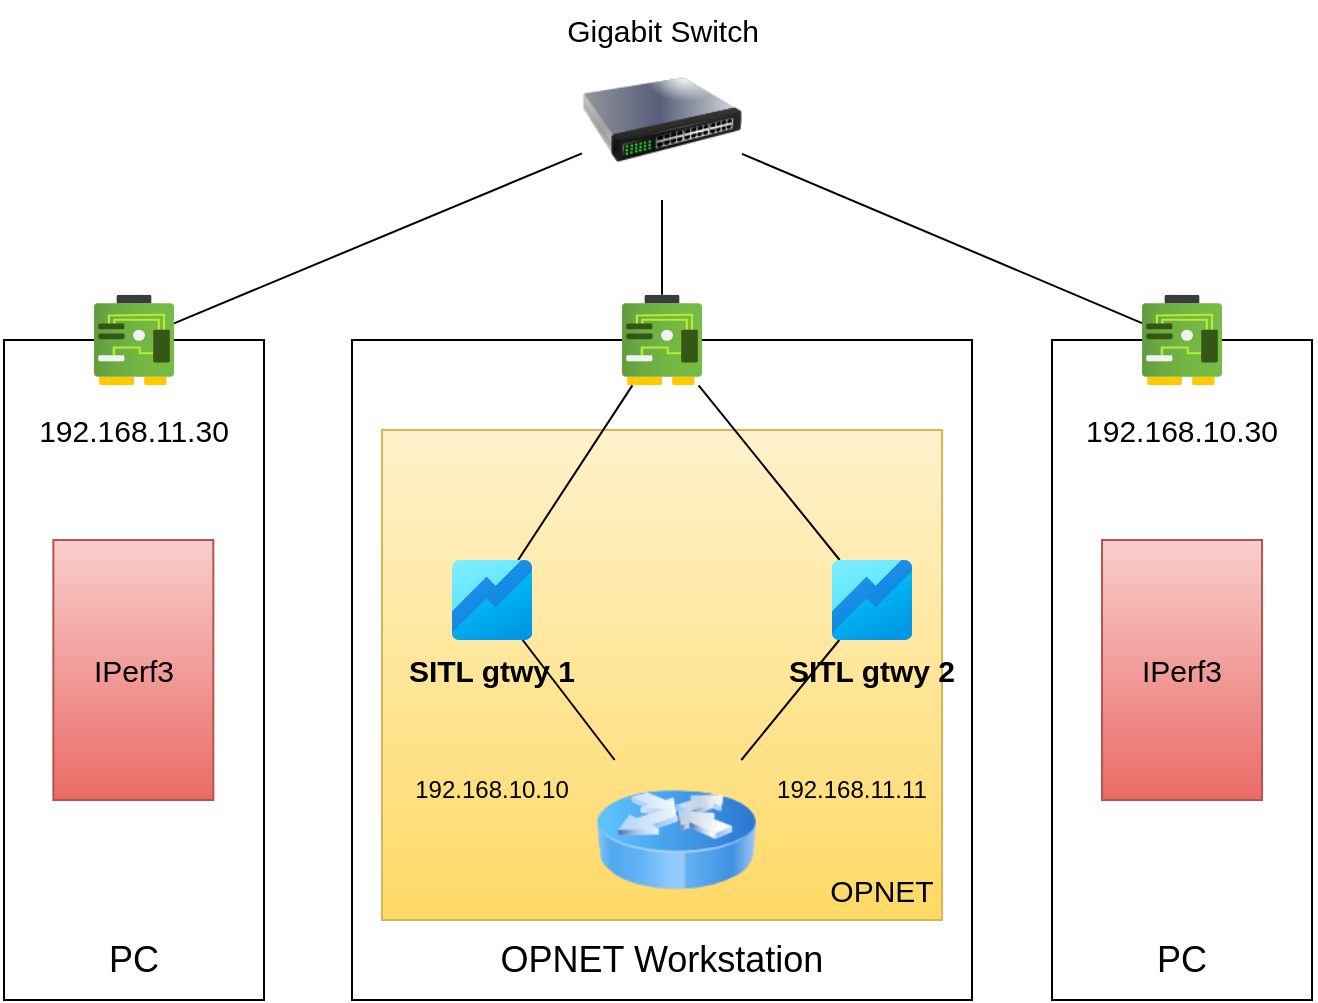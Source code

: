 <mxfile version="19.0.1" type="device"><diagram id="gCUjaA-SKreLeqxeahTD" name="第 1 页"><mxGraphModel dx="569" dy="394" grid="1" gridSize="10" guides="1" tooltips="1" connect="1" arrows="1" fold="1" page="1" pageScale="1" pageWidth="827" pageHeight="1169" math="0" shadow="0"><root><mxCell id="0"/><mxCell id="1" parent="0"/><mxCell id="RSlu6y65Yvx0KPOdVdp_-2" value="" style="rounded=0;whiteSpace=wrap;html=1;" vertex="1" parent="1"><mxGeometry x="240" y="360" width="310" height="330" as="geometry"/></mxCell><mxCell id="RSlu6y65Yvx0KPOdVdp_-28" value="" style="rounded=0;whiteSpace=wrap;html=1;fontSize=15;fillColor=#fff2cc;gradientColor=#ffd966;strokeColor=#d6b656;" vertex="1" parent="1"><mxGeometry x="255" y="405" width="280" height="245" as="geometry"/></mxCell><mxCell id="RSlu6y65Yvx0KPOdVdp_-15" value="" style="rounded=0;whiteSpace=wrap;html=1;fontSize=18;" vertex="1" parent="1"><mxGeometry x="590" y="360" width="130" height="330" as="geometry"/></mxCell><mxCell id="RSlu6y65Yvx0KPOdVdp_-8" style="rounded=0;orthogonalLoop=1;jettySize=auto;html=1;endArrow=none;endFill=0;" edge="1" parent="1" source="RSlu6y65Yvx0KPOdVdp_-1" target="RSlu6y65Yvx0KPOdVdp_-6"><mxGeometry relative="1" as="geometry"/></mxCell><mxCell id="RSlu6y65Yvx0KPOdVdp_-1" value="" style="image;html=1;image=img/lib/clip_art/networking/Router_Icon_128x128.png" vertex="1" parent="1"><mxGeometry x="362" y="570" width="80" height="80" as="geometry"/></mxCell><mxCell id="RSlu6y65Yvx0KPOdVdp_-23" style="edgeStyle=none;rounded=0;orthogonalLoop=1;jettySize=auto;html=1;fontSize=15;endArrow=none;endFill=0;" edge="1" parent="1" source="RSlu6y65Yvx0KPOdVdp_-3" target="RSlu6y65Yvx0KPOdVdp_-5"><mxGeometry relative="1" as="geometry"/></mxCell><mxCell id="RSlu6y65Yvx0KPOdVdp_-3" value="" style="aspect=fixed;html=1;points=[];align=center;image;fontSize=12;image=img/lib/azure2/networking/Network_Interfaces.svg;rotation=90;" vertex="1" parent="1"><mxGeometry x="372.34" y="340" width="45.33" height="40" as="geometry"/></mxCell><mxCell id="RSlu6y65Yvx0KPOdVdp_-5" value="" style="image;html=1;image=img/lib/clip_art/networking/Switch_128x128.png" vertex="1" parent="1"><mxGeometry x="355" y="210" width="80" height="80" as="geometry"/></mxCell><mxCell id="RSlu6y65Yvx0KPOdVdp_-27" style="edgeStyle=none;rounded=0;orthogonalLoop=1;jettySize=auto;html=1;fontSize=15;endArrow=none;endFill=0;" edge="1" parent="1" source="RSlu6y65Yvx0KPOdVdp_-6" target="RSlu6y65Yvx0KPOdVdp_-3"><mxGeometry relative="1" as="geometry"/></mxCell><mxCell id="RSlu6y65Yvx0KPOdVdp_-6" value="" style="aspect=fixed;html=1;points=[];align=center;image;fontSize=12;image=img/lib/azure2/preview/Azure_Workbooks.svg;" vertex="1" parent="1"><mxGeometry x="480" y="470" width="40" height="40" as="geometry"/></mxCell><mxCell id="RSlu6y65Yvx0KPOdVdp_-26" style="edgeStyle=none;rounded=0;orthogonalLoop=1;jettySize=auto;html=1;fontSize=15;endArrow=none;endFill=0;" edge="1" parent="1" source="RSlu6y65Yvx0KPOdVdp_-7" target="RSlu6y65Yvx0KPOdVdp_-3"><mxGeometry relative="1" as="geometry"/></mxCell><mxCell id="RSlu6y65Yvx0KPOdVdp_-32" style="edgeStyle=none;rounded=0;orthogonalLoop=1;jettySize=auto;html=1;fontSize=15;endArrow=none;endFill=0;" edge="1" parent="1" source="RSlu6y65Yvx0KPOdVdp_-7" target="RSlu6y65Yvx0KPOdVdp_-1"><mxGeometry relative="1" as="geometry"/></mxCell><mxCell id="RSlu6y65Yvx0KPOdVdp_-7" value="" style="aspect=fixed;html=1;points=[];align=center;image;fontSize=12;image=img/lib/azure2/preview/Azure_Workbooks.svg;" vertex="1" parent="1"><mxGeometry x="290" y="470" width="40" height="40" as="geometry"/></mxCell><mxCell id="RSlu6y65Yvx0KPOdVdp_-11" value="192.168.11.11" style="text;html=1;strokeColor=none;fillColor=none;align=center;verticalAlign=middle;whiteSpace=wrap;rounded=0;" vertex="1" parent="1"><mxGeometry x="460" y="570" width="60" height="30" as="geometry"/></mxCell><mxCell id="RSlu6y65Yvx0KPOdVdp_-12" value="192.168.10.10" style="text;html=1;strokeColor=none;fillColor=none;align=center;verticalAlign=middle;whiteSpace=wrap;rounded=0;" vertex="1" parent="1"><mxGeometry x="280" y="570" width="60" height="30" as="geometry"/></mxCell><mxCell id="RSlu6y65Yvx0KPOdVdp_-13" value="192.168.10.30" style="text;html=1;strokeColor=none;fillColor=none;align=center;verticalAlign=middle;whiteSpace=wrap;rounded=0;fontSize=15;" vertex="1" parent="1"><mxGeometry x="625" y="390" width="60" height="30" as="geometry"/></mxCell><mxCell id="RSlu6y65Yvx0KPOdVdp_-14" value="OPNET Workstation" style="text;html=1;strokeColor=none;fillColor=none;align=center;verticalAlign=middle;whiteSpace=wrap;rounded=0;fontSize=18;" vertex="1" parent="1"><mxGeometry x="240" y="650" width="310" height="40" as="geometry"/></mxCell><mxCell id="RSlu6y65Yvx0KPOdVdp_-16" value="" style="rounded=0;whiteSpace=wrap;html=1;fontSize=18;" vertex="1" parent="1"><mxGeometry x="66" y="360" width="130" height="330" as="geometry"/></mxCell><mxCell id="RSlu6y65Yvx0KPOdVdp_-24" style="edgeStyle=none;rounded=0;orthogonalLoop=1;jettySize=auto;html=1;fontSize=15;endArrow=none;endFill=0;" edge="1" parent="1" source="RSlu6y65Yvx0KPOdVdp_-17" target="RSlu6y65Yvx0KPOdVdp_-5"><mxGeometry relative="1" as="geometry"/></mxCell><mxCell id="RSlu6y65Yvx0KPOdVdp_-17" value="" style="aspect=fixed;html=1;points=[];align=center;image;fontSize=12;image=img/lib/azure2/networking/Network_Interfaces.svg;rotation=90;" vertex="1" parent="1"><mxGeometry x="632.34" y="340" width="45.33" height="40" as="geometry"/></mxCell><mxCell id="RSlu6y65Yvx0KPOdVdp_-22" style="edgeStyle=none;rounded=0;orthogonalLoop=1;jettySize=auto;html=1;fontSize=15;endArrow=none;endFill=0;" edge="1" parent="1" source="RSlu6y65Yvx0KPOdVdp_-18" target="RSlu6y65Yvx0KPOdVdp_-5"><mxGeometry relative="1" as="geometry"/></mxCell><mxCell id="RSlu6y65Yvx0KPOdVdp_-18" value="" style="aspect=fixed;html=1;points=[];align=center;image;fontSize=12;image=img/lib/azure2/networking/Network_Interfaces.svg;rotation=90;" vertex="1" parent="1"><mxGeometry x="108.34" y="340" width="45.33" height="40" as="geometry"/></mxCell><mxCell id="RSlu6y65Yvx0KPOdVdp_-19" value="192.168.11.30" style="text;html=1;strokeColor=none;fillColor=none;align=center;verticalAlign=middle;whiteSpace=wrap;rounded=0;fontSize=15;" vertex="1" parent="1"><mxGeometry x="100.67" y="390" width="60" height="30" as="geometry"/></mxCell><mxCell id="RSlu6y65Yvx0KPOdVdp_-20" value="IPerf3" style="rounded=0;whiteSpace=wrap;html=1;fontSize=15;fillColor=#f8cecc;gradientColor=#ea6b66;strokeColor=#b85450;" vertex="1" parent="1"><mxGeometry x="90.67" y="460" width="80" height="130" as="geometry"/></mxCell><mxCell id="RSlu6y65Yvx0KPOdVdp_-21" value="IPerf3" style="rounded=0;whiteSpace=wrap;html=1;fontSize=15;fillColor=#f8cecc;gradientColor=#ea6b66;strokeColor=#b85450;" vertex="1" parent="1"><mxGeometry x="615.01" y="460" width="80" height="130" as="geometry"/></mxCell><mxCell id="RSlu6y65Yvx0KPOdVdp_-25" value="Gigabit Switch" style="text;html=1;strokeColor=none;fillColor=none;align=center;verticalAlign=middle;whiteSpace=wrap;rounded=0;fontSize=15;" vertex="1" parent="1"><mxGeometry x="332.5" y="190" width="125" height="30" as="geometry"/></mxCell><mxCell id="RSlu6y65Yvx0KPOdVdp_-31" value="SITL gtwy 2" style="text;html=1;strokeColor=none;fillColor=none;align=center;verticalAlign=middle;whiteSpace=wrap;rounded=0;fontSize=15;fontStyle=1" vertex="1" parent="1"><mxGeometry x="440" y="510" width="120" height="30" as="geometry"/></mxCell><mxCell id="RSlu6y65Yvx0KPOdVdp_-33" value="SITL gtwy 1" style="text;html=1;strokeColor=none;fillColor=none;align=center;verticalAlign=middle;whiteSpace=wrap;rounded=0;fontSize=15;fontStyle=1" vertex="1" parent="1"><mxGeometry x="250" y="510" width="120" height="30" as="geometry"/></mxCell><mxCell id="RSlu6y65Yvx0KPOdVdp_-34" value="OPNET" style="text;html=1;strokeColor=none;fillColor=none;align=center;verticalAlign=middle;whiteSpace=wrap;rounded=0;fontSize=15;" vertex="1" parent="1"><mxGeometry x="475" y="620" width="60" height="30" as="geometry"/></mxCell><mxCell id="RSlu6y65Yvx0KPOdVdp_-35" value="PC" style="text;html=1;strokeColor=none;fillColor=none;align=center;verticalAlign=middle;whiteSpace=wrap;rounded=0;fontSize=18;" vertex="1" parent="1"><mxGeometry x="64" y="650" width="134" height="40" as="geometry"/></mxCell><mxCell id="RSlu6y65Yvx0KPOdVdp_-36" value="PC" style="text;html=1;strokeColor=none;fillColor=none;align=center;verticalAlign=middle;whiteSpace=wrap;rounded=0;fontSize=18;" vertex="1" parent="1"><mxGeometry x="588.0" y="650" width="134" height="40" as="geometry"/></mxCell></root></mxGraphModel></diagram></mxfile>